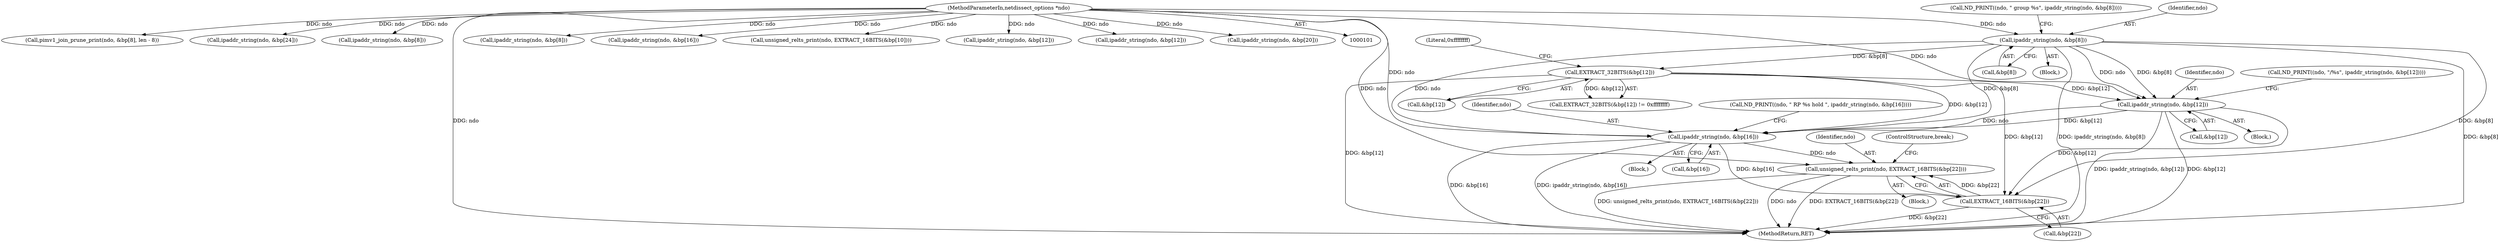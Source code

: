 digraph "0_tcpdump_5dc1860d8267b1e0cb78c9ffa2a40bea2fdb3ddc_2@pointer" {
"1000301" [label="(Call,unsigned_relts_print(ndo, EXTRACT_16BITS(&bp[22])))"];
"1000295" [label="(Call,ipaddr_string(ndo, &bp[16]))"];
"1000284" [label="(Call,ipaddr_string(ndo, &bp[12]))"];
"1000265" [label="(Call,ipaddr_string(ndo, &bp[8]))"];
"1000102" [label="(MethodParameterIn,netdissect_options *ndo)"];
"1000273" [label="(Call,EXTRACT_32BITS(&bp[12]))"];
"1000303" [label="(Call,EXTRACT_16BITS(&bp[22]))"];
"1000282" [label="(Block,)"];
"1000399" [label="(Call,pimv1_join_prune_print(ndo, &bp[8], len - 8))"];
"1000260" [label="(Call,ND_PRINT((ndo, \" group %s\", ipaddr_string(ndo, &bp[8]))))"];
"1000254" [label="(Block,)"];
"1000274" [label="(Call,&bp[12])"];
"1000438" [label="(MethodReturn,RET)"];
"1000278" [label="(Literal,0xffffffff)"];
"1000296" [label="(Identifier,ndo)"];
"1000302" [label="(Identifier,ndo)"];
"1000216" [label="(Call,ipaddr_string(ndo, &bp[24]))"];
"1000236" [label="(Call,ipaddr_string(ndo, &bp[8]))"];
"1000293" [label="(Block,)"];
"1000328" [label="(Call,ipaddr_string(ndo, &bp[8]))"];
"1000301" [label="(Call,unsigned_relts_print(ndo, EXTRACT_16BITS(&bp[22])))"];
"1000322" [label="(Call,ipaddr_string(ndo, &bp[16]))"];
"1000265" [label="(Call,ipaddr_string(ndo, &bp[8]))"];
"1000284" [label="(Call,ipaddr_string(ndo, &bp[12]))"];
"1000308" [label="(ControlStructure,break;)"];
"1000267" [label="(Call,&bp[8])"];
"1000186" [label="(Call,unsigned_relts_print(ndo, EXTRACT_16BITS(&bp[10])))"];
"1000285" [label="(Identifier,ndo)"];
"1000272" [label="(Call,EXTRACT_32BITS(&bp[12]) != 0xffffffff)"];
"1000295" [label="(Call,ipaddr_string(ndo, &bp[16]))"];
"1000242" [label="(Call,ipaddr_string(ndo, &bp[12]))"];
"1000290" [label="(Call,ND_PRINT((ndo, \" RP %s hold \", ipaddr_string(ndo, &bp[16]))))"];
"1000303" [label="(Call,EXTRACT_16BITS(&bp[22]))"];
"1000273" [label="(Call,EXTRACT_32BITS(&bp[12]))"];
"1000286" [label="(Call,&bp[12])"];
"1000304" [label="(Call,&bp[22])"];
"1000266" [label="(Identifier,ndo)"];
"1000263" [label="(Block,)"];
"1000347" [label="(Call,ipaddr_string(ndo, &bp[12]))"];
"1000210" [label="(Call,ipaddr_string(ndo, &bp[20]))"];
"1000297" [label="(Call,&bp[16])"];
"1000279" [label="(Call,ND_PRINT((ndo, \"/%s\", ipaddr_string(ndo, &bp[12]))))"];
"1000102" [label="(MethodParameterIn,netdissect_options *ndo)"];
"1000301" -> "1000254"  [label="AST: "];
"1000301" -> "1000303"  [label="CFG: "];
"1000302" -> "1000301"  [label="AST: "];
"1000303" -> "1000301"  [label="AST: "];
"1000308" -> "1000301"  [label="CFG: "];
"1000301" -> "1000438"  [label="DDG: EXTRACT_16BITS(&bp[22])"];
"1000301" -> "1000438"  [label="DDG: unsigned_relts_print(ndo, EXTRACT_16BITS(&bp[22]))"];
"1000301" -> "1000438"  [label="DDG: ndo"];
"1000295" -> "1000301"  [label="DDG: ndo"];
"1000102" -> "1000301"  [label="DDG: ndo"];
"1000303" -> "1000301"  [label="DDG: &bp[22]"];
"1000295" -> "1000293"  [label="AST: "];
"1000295" -> "1000297"  [label="CFG: "];
"1000296" -> "1000295"  [label="AST: "];
"1000297" -> "1000295"  [label="AST: "];
"1000290" -> "1000295"  [label="CFG: "];
"1000295" -> "1000438"  [label="DDG: &bp[16]"];
"1000295" -> "1000438"  [label="DDG: ipaddr_string(ndo, &bp[16])"];
"1000284" -> "1000295"  [label="DDG: ndo"];
"1000284" -> "1000295"  [label="DDG: &bp[12]"];
"1000265" -> "1000295"  [label="DDG: ndo"];
"1000265" -> "1000295"  [label="DDG: &bp[8]"];
"1000102" -> "1000295"  [label="DDG: ndo"];
"1000273" -> "1000295"  [label="DDG: &bp[12]"];
"1000295" -> "1000303"  [label="DDG: &bp[16]"];
"1000284" -> "1000282"  [label="AST: "];
"1000284" -> "1000286"  [label="CFG: "];
"1000285" -> "1000284"  [label="AST: "];
"1000286" -> "1000284"  [label="AST: "];
"1000279" -> "1000284"  [label="CFG: "];
"1000284" -> "1000438"  [label="DDG: &bp[12]"];
"1000284" -> "1000438"  [label="DDG: ipaddr_string(ndo, &bp[12])"];
"1000265" -> "1000284"  [label="DDG: ndo"];
"1000265" -> "1000284"  [label="DDG: &bp[8]"];
"1000102" -> "1000284"  [label="DDG: ndo"];
"1000273" -> "1000284"  [label="DDG: &bp[12]"];
"1000284" -> "1000303"  [label="DDG: &bp[12]"];
"1000265" -> "1000263"  [label="AST: "];
"1000265" -> "1000267"  [label="CFG: "];
"1000266" -> "1000265"  [label="AST: "];
"1000267" -> "1000265"  [label="AST: "];
"1000260" -> "1000265"  [label="CFG: "];
"1000265" -> "1000438"  [label="DDG: ipaddr_string(ndo, &bp[8])"];
"1000265" -> "1000438"  [label="DDG: &bp[8]"];
"1000102" -> "1000265"  [label="DDG: ndo"];
"1000265" -> "1000273"  [label="DDG: &bp[8]"];
"1000265" -> "1000303"  [label="DDG: &bp[8]"];
"1000102" -> "1000101"  [label="AST: "];
"1000102" -> "1000438"  [label="DDG: ndo"];
"1000102" -> "1000186"  [label="DDG: ndo"];
"1000102" -> "1000210"  [label="DDG: ndo"];
"1000102" -> "1000216"  [label="DDG: ndo"];
"1000102" -> "1000236"  [label="DDG: ndo"];
"1000102" -> "1000242"  [label="DDG: ndo"];
"1000102" -> "1000322"  [label="DDG: ndo"];
"1000102" -> "1000328"  [label="DDG: ndo"];
"1000102" -> "1000347"  [label="DDG: ndo"];
"1000102" -> "1000399"  [label="DDG: ndo"];
"1000273" -> "1000272"  [label="AST: "];
"1000273" -> "1000274"  [label="CFG: "];
"1000274" -> "1000273"  [label="AST: "];
"1000278" -> "1000273"  [label="CFG: "];
"1000273" -> "1000438"  [label="DDG: &bp[12]"];
"1000273" -> "1000272"  [label="DDG: &bp[12]"];
"1000273" -> "1000303"  [label="DDG: &bp[12]"];
"1000303" -> "1000304"  [label="CFG: "];
"1000304" -> "1000303"  [label="AST: "];
"1000303" -> "1000438"  [label="DDG: &bp[22]"];
}
